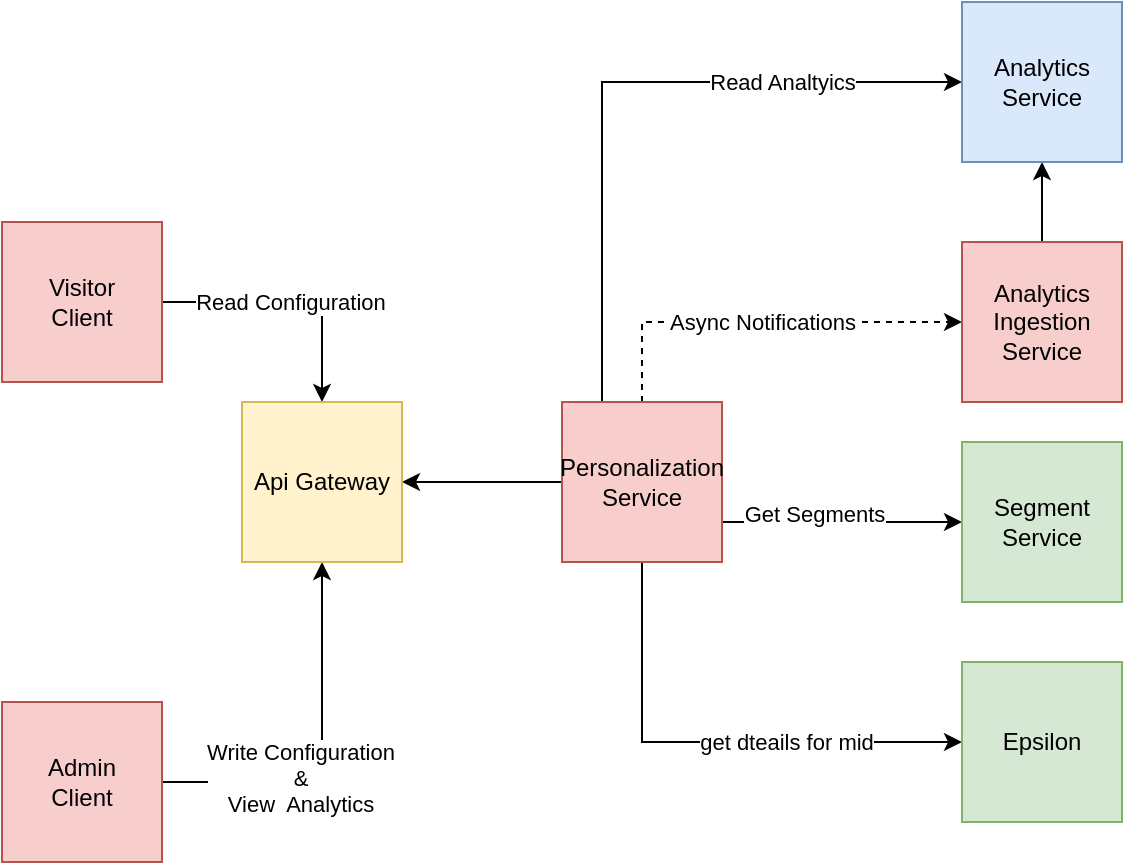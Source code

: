 <mxfile version="17.3.0" type="github" pages="2">
  <diagram id="C5RBs43oDa-KdzZeNtuy" name="Page-1">
    <mxGraphModel dx="2062" dy="2291" grid="1" gridSize="10" guides="1" tooltips="1" connect="1" arrows="1" fold="1" page="1" pageScale="1" pageWidth="827" pageHeight="1169" math="0" shadow="0">
      <root>
        <mxCell id="WIyWlLk6GJQsqaUBKTNV-0" />
        <mxCell id="WIyWlLk6GJQsqaUBKTNV-1" parent="WIyWlLk6GJQsqaUBKTNV-0" />
        <mxCell id="AZ2Zr_Ory4GUbCRComt3-3" style="edgeStyle=orthogonalEdgeStyle;rounded=0;orthogonalLoop=1;jettySize=auto;html=1;entryX=0.5;entryY=0;entryDx=0;entryDy=0;" edge="1" parent="WIyWlLk6GJQsqaUBKTNV-1" source="AZ2Zr_Ory4GUbCRComt3-0" target="-mFzzp7ZUGHwjzqcd1_v-3">
          <mxGeometry relative="1" as="geometry">
            <mxPoint x="150" y="150" as="targetPoint" />
          </mxGeometry>
        </mxCell>
        <mxCell id="AZ2Zr_Ory4GUbCRComt3-10" value="Read Configuration" style="edgeLabel;html=1;align=center;verticalAlign=middle;resizable=0;points=[];" vertex="1" connectable="0" parent="AZ2Zr_Ory4GUbCRComt3-3">
          <mxGeometry x="-0.2" y="2" relative="1" as="geometry">
            <mxPoint x="12" y="2" as="offset" />
          </mxGeometry>
        </mxCell>
        <mxCell id="AZ2Zr_Ory4GUbCRComt3-0" value="Visitor&lt;br&gt;Client" style="whiteSpace=wrap;html=1;aspect=fixed;fillColor=#f8cecc;strokeColor=#b85450;" vertex="1" parent="WIyWlLk6GJQsqaUBKTNV-1">
          <mxGeometry x="40" y="30" width="80" height="80" as="geometry" />
        </mxCell>
        <mxCell id="AZ2Zr_Ory4GUbCRComt3-8" value="Async Notifications" style="edgeStyle=orthogonalEdgeStyle;rounded=0;orthogonalLoop=1;jettySize=auto;html=1;dashed=1;exitX=0.5;exitY=0;exitDx=0;exitDy=0;" edge="1" parent="WIyWlLk6GJQsqaUBKTNV-1" source="AZ2Zr_Ory4GUbCRComt3-2" target="AZ2Zr_Ory4GUbCRComt3-7">
          <mxGeometry relative="1" as="geometry">
            <Array as="points">
              <mxPoint x="360" y="80" />
            </Array>
          </mxGeometry>
        </mxCell>
        <mxCell id="AZ2Zr_Ory4GUbCRComt3-13" style="edgeStyle=orthogonalEdgeStyle;rounded=0;orthogonalLoop=1;jettySize=auto;html=1;exitX=1;exitY=0.75;exitDx=0;exitDy=0;entryX=0;entryY=0.5;entryDx=0;entryDy=0;" edge="1" parent="WIyWlLk6GJQsqaUBKTNV-1" source="AZ2Zr_Ory4GUbCRComt3-2" target="AZ2Zr_Ory4GUbCRComt3-12">
          <mxGeometry relative="1" as="geometry" />
        </mxCell>
        <mxCell id="AZ2Zr_Ory4GUbCRComt3-14" value="Get Segments" style="edgeLabel;html=1;align=center;verticalAlign=middle;resizable=0;points=[];" vertex="1" connectable="0" parent="AZ2Zr_Ory4GUbCRComt3-13">
          <mxGeometry x="-0.233" y="4" relative="1" as="geometry">
            <mxPoint as="offset" />
          </mxGeometry>
        </mxCell>
        <mxCell id="-mFzzp7ZUGHwjzqcd1_v-1" style="edgeStyle=orthogonalEdgeStyle;rounded=0;orthogonalLoop=1;jettySize=auto;html=1;exitX=0.5;exitY=1;exitDx=0;exitDy=0;entryX=0;entryY=0.5;entryDx=0;entryDy=0;" edge="1" parent="WIyWlLk6GJQsqaUBKTNV-1" source="AZ2Zr_Ory4GUbCRComt3-2" target="-mFzzp7ZUGHwjzqcd1_v-0">
          <mxGeometry relative="1" as="geometry" />
        </mxCell>
        <mxCell id="-mFzzp7ZUGHwjzqcd1_v-2" value="get dteails for mid" style="edgeLabel;html=1;align=center;verticalAlign=middle;resizable=0;points=[];" vertex="1" connectable="0" parent="-mFzzp7ZUGHwjzqcd1_v-1">
          <mxGeometry x="0.217" y="-2" relative="1" as="geometry">
            <mxPoint x="10" y="-2" as="offset" />
          </mxGeometry>
        </mxCell>
        <mxCell id="-mFzzp7ZUGHwjzqcd1_v-4" value="" style="edgeStyle=orthogonalEdgeStyle;rounded=0;orthogonalLoop=1;jettySize=auto;html=1;" edge="1" parent="WIyWlLk6GJQsqaUBKTNV-1" source="AZ2Zr_Ory4GUbCRComt3-2" target="-mFzzp7ZUGHwjzqcd1_v-3">
          <mxGeometry relative="1" as="geometry" />
        </mxCell>
        <mxCell id="-mFzzp7ZUGHwjzqcd1_v-7" style="edgeStyle=orthogonalEdgeStyle;rounded=0;orthogonalLoop=1;jettySize=auto;html=1;exitX=0.25;exitY=0;exitDx=0;exitDy=0;entryX=0;entryY=0.5;entryDx=0;entryDy=0;" edge="1" parent="WIyWlLk6GJQsqaUBKTNV-1" source="AZ2Zr_Ory4GUbCRComt3-2" target="-mFzzp7ZUGHwjzqcd1_v-5">
          <mxGeometry relative="1" as="geometry" />
        </mxCell>
        <mxCell id="-mFzzp7ZUGHwjzqcd1_v-8" value="Read Analtyics" style="edgeLabel;html=1;align=center;verticalAlign=middle;resizable=0;points=[];" vertex="1" connectable="0" parent="-mFzzp7ZUGHwjzqcd1_v-7">
          <mxGeometry x="0.277" y="-1" relative="1" as="geometry">
            <mxPoint x="33" y="-1" as="offset" />
          </mxGeometry>
        </mxCell>
        <mxCell id="AZ2Zr_Ory4GUbCRComt3-2" value="Personalization&lt;br&gt;Service" style="whiteSpace=wrap;html=1;aspect=fixed;fillColor=#f8cecc;strokeColor=#b85450;" vertex="1" parent="WIyWlLk6GJQsqaUBKTNV-1">
          <mxGeometry x="320" y="120" width="80" height="80" as="geometry" />
        </mxCell>
        <mxCell id="AZ2Zr_Ory4GUbCRComt3-6" style="edgeStyle=orthogonalEdgeStyle;rounded=0;orthogonalLoop=1;jettySize=auto;html=1;exitX=1;exitY=0.5;exitDx=0;exitDy=0;entryX=0.5;entryY=1;entryDx=0;entryDy=0;" edge="1" parent="WIyWlLk6GJQsqaUBKTNV-1" source="AZ2Zr_Ory4GUbCRComt3-4" target="-mFzzp7ZUGHwjzqcd1_v-3">
          <mxGeometry relative="1" as="geometry" />
        </mxCell>
        <mxCell id="AZ2Zr_Ory4GUbCRComt3-9" value="Write Configuration &lt;br&gt;&amp;amp; &lt;br&gt;View&amp;nbsp; Analytics" style="edgeLabel;html=1;align=center;verticalAlign=middle;resizable=0;points=[];" vertex="1" connectable="0" parent="AZ2Zr_Ory4GUbCRComt3-6">
          <mxGeometry x="-0.279" y="2" relative="1" as="geometry">
            <mxPoint as="offset" />
          </mxGeometry>
        </mxCell>
        <mxCell id="AZ2Zr_Ory4GUbCRComt3-4" value="Admin&lt;br&gt;Client" style="whiteSpace=wrap;html=1;aspect=fixed;fillColor=#f8cecc;strokeColor=#b85450;" vertex="1" parent="WIyWlLk6GJQsqaUBKTNV-1">
          <mxGeometry x="40" y="270" width="80" height="80" as="geometry" />
        </mxCell>
        <mxCell id="-mFzzp7ZUGHwjzqcd1_v-6" value="" style="edgeStyle=orthogonalEdgeStyle;rounded=0;orthogonalLoop=1;jettySize=auto;html=1;" edge="1" parent="WIyWlLk6GJQsqaUBKTNV-1" source="AZ2Zr_Ory4GUbCRComt3-7" target="-mFzzp7ZUGHwjzqcd1_v-5">
          <mxGeometry relative="1" as="geometry" />
        </mxCell>
        <mxCell id="AZ2Zr_Ory4GUbCRComt3-7" value="Analytics Ingestion Service" style="whiteSpace=wrap;html=1;aspect=fixed;fillColor=#f8cecc;strokeColor=#b85450;" vertex="1" parent="WIyWlLk6GJQsqaUBKTNV-1">
          <mxGeometry x="520" y="40" width="80" height="80" as="geometry" />
        </mxCell>
        <mxCell id="AZ2Zr_Ory4GUbCRComt3-12" value="Segment Service" style="whiteSpace=wrap;html=1;aspect=fixed;fillColor=#d5e8d4;strokeColor=#82b366;" vertex="1" parent="WIyWlLk6GJQsqaUBKTNV-1">
          <mxGeometry x="520" y="140" width="80" height="80" as="geometry" />
        </mxCell>
        <mxCell id="-mFzzp7ZUGHwjzqcd1_v-0" value="Epsilon" style="whiteSpace=wrap;html=1;aspect=fixed;fillColor=#d5e8d4;strokeColor=#82b366;" vertex="1" parent="WIyWlLk6GJQsqaUBKTNV-1">
          <mxGeometry x="520" y="250" width="80" height="80" as="geometry" />
        </mxCell>
        <mxCell id="-mFzzp7ZUGHwjzqcd1_v-3" value="Api Gateway" style="whiteSpace=wrap;html=1;aspect=fixed;fillColor=#fff2cc;strokeColor=#d6b656;" vertex="1" parent="WIyWlLk6GJQsqaUBKTNV-1">
          <mxGeometry x="160" y="120" width="80" height="80" as="geometry" />
        </mxCell>
        <mxCell id="-mFzzp7ZUGHwjzqcd1_v-5" value="Analytics Service" style="whiteSpace=wrap;html=1;aspect=fixed;fillColor=#dae8fc;strokeColor=#6c8ebf;" vertex="1" parent="WIyWlLk6GJQsqaUBKTNV-1">
          <mxGeometry x="520" y="-80" width="80" height="80" as="geometry" />
        </mxCell>
      </root>
    </mxGraphModel>
  </diagram>
  <diagram id="AiVFPZIMDrHqHoQrvQul" name="Page-2">
    <mxGraphModel dx="2062" dy="1122" grid="1" gridSize="10" guides="1" tooltips="1" connect="1" arrows="1" fold="1" page="1" pageScale="1" pageWidth="850" pageHeight="1100" math="0" shadow="0">
      <root>
        <mxCell id="0" />
        <mxCell id="1" parent="0" />
      </root>
    </mxGraphModel>
  </diagram>
</mxfile>
